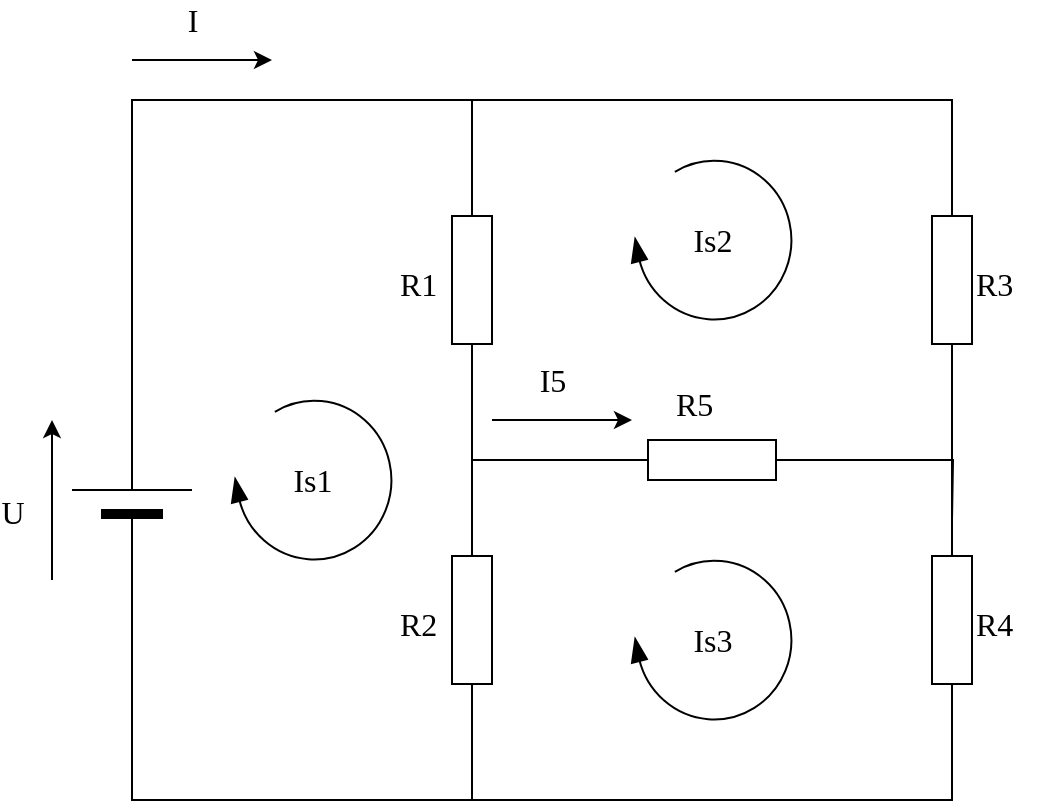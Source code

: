 <mxfile version="21.6.8" type="device" pages="3">
  <diagram name="Page-1" id="16e2658f-23c8-b752-8be9-c03fbebb8bbe">
    <mxGraphModel dx="954" dy="674" grid="1" gridSize="10" guides="1" tooltips="1" connect="1" arrows="1" fold="1" page="1" pageScale="1" pageWidth="1100" pageHeight="850" background="none" math="0" shadow="0">
      <root>
        <mxCell id="0" />
        <mxCell id="1" parent="0" />
        <mxCell id="6d250d948d6a1778-7" style="edgeStyle=orthogonalEdgeStyle;rounded=0;html=1;exitX=1;exitY=0.5;exitPerimeter=0;entryX=1;entryY=0.5;entryPerimeter=0;labelBackgroundColor=none;startArrow=none;startFill=0;startSize=5;endArrow=none;endFill=0;endSize=5;jettySize=auto;orthogonalLoop=1;strokeWidth=1;fontFamily=Verdana;fontSize=12" parent="1" source="6d250d948d6a1778-1" target="6d250d948d6a1778-2" edge="1">
          <mxGeometry relative="1" as="geometry">
            <Array as="points">
              <mxPoint x="230" y="120" />
              <mxPoint x="400" y="120" />
            </Array>
          </mxGeometry>
        </mxCell>
        <mxCell id="6d250d948d6a1778-8" style="edgeStyle=orthogonalEdgeStyle;rounded=0;html=1;exitX=1;exitY=0.5;exitPerimeter=0;entryX=1;entryY=0.5;entryPerimeter=0;labelBackgroundColor=none;startArrow=none;startFill=0;startSize=5;endArrow=none;endFill=0;endSize=5;jettySize=auto;orthogonalLoop=1;strokeWidth=1;fontFamily=Verdana;fontSize=12" parent="1" source="6d250d948d6a1778-1" target="6d250d948d6a1778-3" edge="1">
          <mxGeometry relative="1" as="geometry">
            <Array as="points">
              <mxPoint x="230" y="120" />
              <mxPoint x="640" y="120" />
            </Array>
          </mxGeometry>
        </mxCell>
        <mxCell id="6d250d948d6a1778-1" value="" style="verticalLabelPosition=bottom;shadow=0;dashed=0;align=center;fillColor=#000000;html=1;verticalAlign=top;strokeWidth=1;shape=mxgraph.electrical.miscellaneous.monocell_battery;rounded=1;comic=0;labelBackgroundColor=none;fontFamily=Verdana;fontSize=12;rotation=-90;" parent="1" vertex="1">
          <mxGeometry x="180" y="290" width="100" height="60" as="geometry" />
        </mxCell>
        <mxCell id="6d250d948d6a1778-11" style="edgeStyle=orthogonalEdgeStyle;rounded=0;html=1;exitX=0;exitY=0.5;exitPerimeter=0;entryX=0;entryY=0.5;entryPerimeter=0;labelBackgroundColor=none;startArrow=none;startFill=0;startSize=5;endArrow=none;endFill=0;endSize=5;jettySize=auto;orthogonalLoop=1;strokeWidth=1;fontFamily=Verdana;fontSize=12" parent="1" source="6d250d948d6a1778-2" target="6d250d948d6a1778-6" edge="1">
          <mxGeometry relative="1" as="geometry" />
        </mxCell>
        <mxCell id="6d250d948d6a1778-12" style="edgeStyle=orthogonalEdgeStyle;rounded=0;html=1;exitX=0;exitY=0.5;exitPerimeter=0;entryX=1;entryY=0.5;entryPerimeter=0;labelBackgroundColor=none;startArrow=none;startFill=0;startSize=5;endArrow=none;endFill=0;endSize=5;jettySize=auto;orthogonalLoop=1;strokeWidth=1;fontFamily=Verdana;fontSize=12" parent="1" source="6d250d948d6a1778-2" target="6d250d948d6a1778-4" edge="1">
          <mxGeometry relative="1" as="geometry" />
        </mxCell>
        <mxCell id="6d250d948d6a1778-2" value="" style="verticalLabelPosition=bottom;shadow=0;dashed=0;align=center;html=1;verticalAlign=top;strokeWidth=1;shape=mxgraph.electrical.resistors.resistor_1;rounded=1;comic=0;labelBackgroundColor=none;fontFamily=Verdana;fontSize=12;rotation=-90;" parent="1" vertex="1">
          <mxGeometry x="350" y="200" width="100" height="20" as="geometry" />
        </mxCell>
        <mxCell id="6d250d948d6a1778-9" style="edgeStyle=orthogonalEdgeStyle;rounded=0;html=1;exitX=0;exitY=0.5;exitPerimeter=0;entryX=1;entryY=0.5;entryPerimeter=0;labelBackgroundColor=none;startArrow=none;startFill=0;startSize=5;endArrow=none;endFill=0;endSize=5;jettySize=auto;orthogonalLoop=1;strokeWidth=1;fontFamily=Verdana;fontSize=12" parent="1" source="6d250d948d6a1778-3" target="6d250d948d6a1778-5" edge="1">
          <mxGeometry relative="1" as="geometry" />
        </mxCell>
        <mxCell id="6d250d948d6a1778-3" value="" style="verticalLabelPosition=bottom;shadow=0;dashed=0;align=center;html=1;verticalAlign=top;strokeWidth=1;shape=mxgraph.electrical.resistors.resistor_1;rounded=1;comic=0;labelBackgroundColor=none;fontFamily=Verdana;fontSize=12;rotation=-90;" parent="1" vertex="1">
          <mxGeometry x="590" y="200" width="100" height="20" as="geometry" />
        </mxCell>
        <mxCell id="6d250d948d6a1778-13" style="edgeStyle=orthogonalEdgeStyle;rounded=0;html=1;exitX=0;exitY=0.5;exitPerimeter=0;entryX=0;entryY=0.5;entryPerimeter=0;labelBackgroundColor=none;startArrow=none;startFill=0;startSize=5;endArrow=none;endFill=0;endSize=5;jettySize=auto;orthogonalLoop=1;strokeWidth=1;fontFamily=Verdana;fontSize=12" parent="1" source="6d250d948d6a1778-4" target="6d250d948d6a1778-1" edge="1">
          <mxGeometry relative="1" as="geometry">
            <Array as="points">
              <mxPoint x="400" y="470" />
              <mxPoint x="230" y="470" />
            </Array>
          </mxGeometry>
        </mxCell>
        <mxCell id="6d250d948d6a1778-4" value="" style="verticalLabelPosition=bottom;shadow=0;dashed=0;align=center;html=1;verticalAlign=top;strokeWidth=1;shape=mxgraph.electrical.resistors.resistor_1;rounded=1;comic=0;labelBackgroundColor=none;fontFamily=Verdana;fontSize=12;rotation=-90;" parent="1" vertex="1">
          <mxGeometry x="350" y="370" width="100" height="20" as="geometry" />
        </mxCell>
        <mxCell id="6d250d948d6a1778-14" style="edgeStyle=orthogonalEdgeStyle;rounded=0;html=1;exitX=0;exitY=0.5;exitPerimeter=0;entryX=0;entryY=0.5;entryPerimeter=0;labelBackgroundColor=none;startArrow=none;startFill=0;startSize=5;endArrow=none;endFill=0;endSize=5;jettySize=auto;orthogonalLoop=1;strokeWidth=1;fontFamily=Verdana;fontSize=12" parent="1" source="6d250d948d6a1778-5" target="6d250d948d6a1778-1" edge="1">
          <mxGeometry relative="1" as="geometry">
            <Array as="points">
              <mxPoint x="640" y="470" />
              <mxPoint x="230" y="470" />
            </Array>
          </mxGeometry>
        </mxCell>
        <mxCell id="6d250d948d6a1778-5" value="" style="verticalLabelPosition=bottom;shadow=0;dashed=0;align=center;html=1;verticalAlign=top;strokeWidth=1;shape=mxgraph.electrical.resistors.resistor_1;rounded=1;comic=0;labelBackgroundColor=none;fontFamily=Verdana;fontSize=12;rotation=-90;" parent="1" vertex="1">
          <mxGeometry x="590" y="370" width="100" height="20" as="geometry" />
        </mxCell>
        <mxCell id="6d250d948d6a1778-10" style="edgeStyle=orthogonalEdgeStyle;rounded=0;html=1;exitX=1;exitY=0.5;exitPerimeter=0;labelBackgroundColor=none;startArrow=none;startFill=0;startSize=5;endArrow=none;endFill=0;endSize=5;jettySize=auto;orthogonalLoop=1;strokeWidth=1;fontFamily=Verdana;fontSize=12" parent="1" source="6d250d948d6a1778-6" edge="1">
          <mxGeometry relative="1" as="geometry">
            <mxPoint x="640" y="330" as="targetPoint" />
          </mxGeometry>
        </mxCell>
        <mxCell id="6d250d948d6a1778-6" value="" style="verticalLabelPosition=bottom;shadow=0;dashed=0;align=center;fillColor=#ffffff;html=1;verticalAlign=top;strokeWidth=1;shape=mxgraph.electrical.resistors.resistor_1;rounded=1;comic=0;labelBackgroundColor=none;fontFamily=Verdana;fontSize=12;fontColor=#000000;rotation=0;" parent="1" vertex="1">
          <mxGeometry x="470" y="290" width="100" height="20" as="geometry" />
        </mxCell>
        <mxCell id="6d250d948d6a1778-16" value="R1" style="text;html=1;resizable=0;points=[];autosize=1;align=left;verticalAlign=top;spacingTop=-4;fontSize=16;fontFamily=Verdana" parent="1" vertex="1">
          <mxGeometry x="362" y="200" width="40" height="20" as="geometry" />
        </mxCell>
        <mxCell id="6d250d948d6a1778-17" value="R2" style="text;html=1;resizable=0;points=[];autosize=1;align=left;verticalAlign=top;spacingTop=-4;fontSize=16;fontFamily=Verdana" parent="1" vertex="1">
          <mxGeometry x="362" y="370" width="40" height="20" as="geometry" />
        </mxCell>
        <mxCell id="6d250d948d6a1778-18" value="R5" style="text;html=1;resizable=0;points=[];autosize=1;align=left;verticalAlign=top;spacingTop=-4;fontSize=16;fontFamily=Verdana" parent="1" vertex="1">
          <mxGeometry x="500" y="260" width="40" height="20" as="geometry" />
        </mxCell>
        <mxCell id="6d250d948d6a1778-19" value="R3" style="text;html=1;resizable=0;points=[];autosize=1;align=left;verticalAlign=top;spacingTop=-4;fontSize=16;fontFamily=Verdana" parent="1" vertex="1">
          <mxGeometry x="650" y="200" width="40" height="20" as="geometry" />
        </mxCell>
        <mxCell id="6d250d948d6a1778-20" value="R4" style="text;html=1;resizable=0;points=[];autosize=1;align=left;verticalAlign=top;spacingTop=-4;fontSize=16;fontFamily=Verdana" parent="1" vertex="1">
          <mxGeometry x="650" y="370" width="40" height="20" as="geometry" />
        </mxCell>
        <mxCell id="6d250d948d6a1778-21" value="I" style="endArrow=classic;html=1;labelBackgroundColor=none;strokeWidth=1;fontFamily=Verdana;fontSize=16" parent="1" edge="1">
          <mxGeometry x="-0.143" y="20" width="50" height="50" relative="1" as="geometry">
            <mxPoint x="230" y="100" as="sourcePoint" />
            <mxPoint x="300" y="100" as="targetPoint" />
            <mxPoint as="offset" />
          </mxGeometry>
        </mxCell>
        <mxCell id="6d250d948d6a1778-22" value="U" style="endArrow=classic;html=1;labelBackgroundColor=none;strokeWidth=1;fontFamily=Verdana;fontSize=16" parent="1" edge="1">
          <mxGeometry x="-0.143" y="20" width="50" height="50" relative="1" as="geometry">
            <mxPoint x="190" y="360" as="sourcePoint" />
            <mxPoint x="190" y="280" as="targetPoint" />
            <mxPoint as="offset" />
          </mxGeometry>
        </mxCell>
        <mxCell id="6d250d948d6a1778-23" value="I5" style="endArrow=classic;html=1;labelBackgroundColor=none;strokeWidth=1;fontFamily=Verdana;fontSize=16" parent="1" edge="1">
          <mxGeometry x="-0.143" y="20" width="50" height="50" relative="1" as="geometry">
            <mxPoint x="410" y="280" as="sourcePoint" />
            <mxPoint x="480" y="280" as="targetPoint" />
            <mxPoint as="offset" />
          </mxGeometry>
        </mxCell>
        <mxCell id="6d250d948d6a1778-24" value="Is1" style="verticalLabelPosition=middle;html=1;verticalAlign=middle;strokeWidth=1;shape=mxgraph.lean_mapping.physical_pull;rounded=1;shadow=0;comic=0;labelBackgroundColor=none;fillColor=#000000;fontFamily=Verdana;fontSize=16;align=center;flipH=1;labelPosition=center;" parent="1" vertex="1">
          <mxGeometry x="280" y="270" width="80" height="80" as="geometry" />
        </mxCell>
        <mxCell id="6d250d948d6a1778-25" value="Is2" style="verticalLabelPosition=middle;html=1;verticalAlign=middle;strokeWidth=1;shape=mxgraph.lean_mapping.physical_pull;rounded=1;shadow=0;comic=0;labelBackgroundColor=none;fillColor=#000000;fontFamily=Verdana;fontSize=16;align=center;flipH=1;labelPosition=center;" parent="1" vertex="1">
          <mxGeometry x="480" y="150" width="80" height="80" as="geometry" />
        </mxCell>
        <mxCell id="6d250d948d6a1778-26" value="Is3" style="verticalLabelPosition=middle;html=1;verticalAlign=middle;strokeWidth=1;shape=mxgraph.lean_mapping.physical_pull;rounded=1;shadow=0;comic=0;labelBackgroundColor=none;fillColor=#000000;fontFamily=Verdana;fontSize=16;align=center;flipH=1;labelPosition=center;" parent="1" vertex="1">
          <mxGeometry x="480" y="350" width="80" height="80" as="geometry" />
        </mxCell>
      </root>
    </mxGraphModel>
  </diagram>
  <diagram id="ERiNTT48xR3btgcEQMKq" name="Page-2">
    <mxGraphModel dx="954" dy="674" grid="1" gridSize="10" guides="1" tooltips="1" connect="1" arrows="1" fold="1" page="1" pageScale="1" pageWidth="827" pageHeight="1169" math="1" shadow="0">
      <root>
        <mxCell id="0" />
        <mxCell id="1" parent="0" />
        <mxCell id="i333OXiYysNbMp9Z2vId-5" style="edgeStyle=orthogonalEdgeStyle;rounded=0;orthogonalLoop=1;jettySize=auto;html=1;exitX=0;exitY=0.5;exitDx=0;exitDy=0;exitPerimeter=0;entryX=0.5;entryY=0;entryDx=0;entryDy=0;entryPerimeter=0;endArrow=none;endFill=0;strokeWidth=3;" edge="1" parent="1" source="i333OXiYysNbMp9Z2vId-1">
          <mxGeometry relative="1" as="geometry">
            <mxPoint x="290" y="380" as="targetPoint" />
          </mxGeometry>
        </mxCell>
        <mxCell id="i333OXiYysNbMp9Z2vId-7" style="edgeStyle=orthogonalEdgeStyle;rounded=0;orthogonalLoop=1;jettySize=auto;html=1;exitX=1;exitY=0.5;exitDx=0;exitDy=0;exitPerimeter=0;entryX=0;entryY=0.5;entryDx=0;entryDy=0;entryPerimeter=0;endArrow=none;endFill=0;strokeWidth=3;" edge="1" parent="1" source="i333OXiYysNbMp9Z2vId-1" target="i333OXiYysNbMp9Z2vId-2">
          <mxGeometry relative="1" as="geometry" />
        </mxCell>
        <mxCell id="i333OXiYysNbMp9Z2vId-1" value="" style="pointerEvents=1;verticalLabelPosition=bottom;shadow=0;dashed=0;align=center;html=1;verticalAlign=top;shape=mxgraph.electrical.resistors.resistor_2;strokeWidth=3;" vertex="1" parent="1">
          <mxGeometry x="360" y="320" width="100" height="20" as="geometry" />
        </mxCell>
        <mxCell id="i333OXiYysNbMp9Z2vId-9" style="edgeStyle=orthogonalEdgeStyle;rounded=0;orthogonalLoop=1;jettySize=auto;html=1;exitX=1;exitY=0.5;exitDx=0;exitDy=0;exitPerimeter=0;entryX=0.58;entryY=0.935;entryDx=0;entryDy=0;entryPerimeter=0;strokeWidth=3;endArrow=none;endFill=0;" edge="1" parent="1" source="i333OXiYysNbMp9Z2vId-2" target="i333OXiYysNbMp9Z2vId-8">
          <mxGeometry relative="1" as="geometry">
            <Array as="points">
              <mxPoint x="510" y="470" />
              <mxPoint x="291" y="470" />
            </Array>
          </mxGeometry>
        </mxCell>
        <mxCell id="i333OXiYysNbMp9Z2vId-2" value="" style="pointerEvents=1;verticalLabelPosition=bottom;shadow=0;dashed=0;align=center;html=1;verticalAlign=top;shape=mxgraph.electrical.resistors.resistor_2;rotation=90;strokeWidth=3;" vertex="1" parent="1">
          <mxGeometry x="460" y="390" width="100" height="20" as="geometry" />
        </mxCell>
        <mxCell id="i333OXiYysNbMp9Z2vId-8" value="" style="pointerEvents=1;verticalLabelPosition=bottom;shadow=0;dashed=0;align=center;html=1;verticalAlign=top;shape=mxgraph.electrical.signal_sources.dc_source_1;strokeWidth=3;" vertex="1" parent="1">
          <mxGeometry x="250" y="370" width="70" height="75" as="geometry" />
        </mxCell>
        <mxCell id="i333OXiYysNbMp9Z2vId-10" value="&lt;font style=&quot;font-size: 16px;&quot;&gt;`R_1`&lt;/font&gt;" style="text;html=1;align=center;verticalAlign=middle;resizable=0;points=[];autosize=1;strokeColor=none;fillColor=none;" vertex="1" parent="1">
          <mxGeometry x="370" y="268" width="60" height="30" as="geometry" />
        </mxCell>
        <mxCell id="i333OXiYysNbMp9Z2vId-11" value="&lt;font style=&quot;font-size: 16px;&quot;&gt;`R_2`&lt;/font&gt;" style="text;html=1;align=center;verticalAlign=middle;resizable=0;points=[];autosize=1;strokeColor=none;fillColor=none;" vertex="1" parent="1">
          <mxGeometry x="520" y="385" width="60" height="30" as="geometry" />
        </mxCell>
        <mxCell id="i333OXiYysNbMp9Z2vId-12" value="&lt;font style=&quot;font-size: 16px;&quot;&gt;`V_s`&lt;/font&gt;" style="text;html=1;align=center;verticalAlign=middle;resizable=0;points=[];autosize=1;strokeColor=none;fillColor=none;" vertex="1" parent="1">
          <mxGeometry x="190" y="388" width="60" height="30" as="geometry" />
        </mxCell>
        <mxCell id="i333OXiYysNbMp9Z2vId-16" value="" style="endArrow=classic;html=1;rounded=0;strokeWidth=4;fillColor=#e51400;strokeColor=#B20000;" edge="1" parent="1">
          <mxGeometry width="50" height="50" relative="1" as="geometry">
            <mxPoint x="240" y="280" as="sourcePoint" />
            <mxPoint x="280" y="320" as="targetPoint" />
          </mxGeometry>
        </mxCell>
        <mxCell id="i333OXiYysNbMp9Z2vId-17" value="&lt;span style=&quot;font-size: 18px;&quot;&gt;Node &#39;1&#39;&lt;/span&gt;" style="text;html=1;align=center;verticalAlign=middle;resizable=0;points=[];autosize=1;strokeColor=none;fillColor=none;" vertex="1" parent="1">
          <mxGeometry x="165" y="243" width="90" height="40" as="geometry" />
        </mxCell>
        <mxCell id="i333OXiYysNbMp9Z2vId-18" value="" style="endArrow=classic;html=1;rounded=0;strokeWidth=4;fillColor=#e51400;strokeColor=#B20000;" edge="1" parent="1">
          <mxGeometry width="50" height="50" relative="1" as="geometry">
            <mxPoint x="580" y="270" as="sourcePoint" />
            <mxPoint x="520" y="320" as="targetPoint" />
          </mxGeometry>
        </mxCell>
        <mxCell id="i333OXiYysNbMp9Z2vId-19" value="&lt;span style=&quot;font-size: 18px;&quot;&gt;Node &#39;2&#39;&lt;/span&gt;" style="text;html=1;align=center;verticalAlign=middle;resizable=0;points=[];autosize=1;strokeColor=none;fillColor=none;" vertex="1" parent="1">
          <mxGeometry x="580" y="240" width="90" height="40" as="geometry" />
        </mxCell>
        <mxCell id="i333OXiYysNbMp9Z2vId-20" value="" style="endArrow=classic;html=1;rounded=0;strokeWidth=4;fillColor=#e51400;strokeColor=#B20000;" edge="1" parent="1">
          <mxGeometry width="50" height="50" relative="1" as="geometry">
            <mxPoint x="460" y="500" as="sourcePoint" />
            <mxPoint x="390" y="480" as="targetPoint" />
          </mxGeometry>
        </mxCell>
        <mxCell id="i333OXiYysNbMp9Z2vId-21" value="&lt;span style=&quot;font-size: 18px;&quot;&gt;Node &#39;GND&#39;&lt;/span&gt;" style="text;html=1;align=center;verticalAlign=middle;resizable=0;points=[];autosize=1;strokeColor=none;fillColor=none;" vertex="1" parent="1">
          <mxGeometry x="450" y="480" width="120" height="40" as="geometry" />
        </mxCell>
        <mxCell id="i333OXiYysNbMp9Z2vId-22" value="" style="endArrow=classic;html=1;rounded=0;strokeWidth=3;" edge="1" parent="1">
          <mxGeometry width="50" height="50" relative="1" as="geometry">
            <mxPoint x="330" y="370" as="sourcePoint" />
            <mxPoint x="330" y="430" as="targetPoint" />
          </mxGeometry>
        </mxCell>
        <mxCell id="i333OXiYysNbMp9Z2vId-23" value="&lt;font style=&quot;font-size: 16px;&quot;&gt;`I_s`&lt;/font&gt;" style="text;html=1;align=center;verticalAlign=middle;resizable=0;points=[];autosize=1;strokeColor=none;fillColor=none;" vertex="1" parent="1">
          <mxGeometry x="320" y="380" width="60" height="30" as="geometry" />
        </mxCell>
      </root>
    </mxGraphModel>
  </diagram>
  <diagram id="erhX5MUEMNHfQjiT6QMp" name="Page-3">
    <mxGraphModel dx="954" dy="674" grid="1" gridSize="10" guides="1" tooltips="1" connect="1" arrows="1" fold="1" page="1" pageScale="1" pageWidth="827" pageHeight="1169" math="1" shadow="0">
      <root>
        <mxCell id="0" />
        <mxCell id="1" parent="0" />
        <mxCell id="0bEOkKY82hUJe_hc6dHf-17" style="edgeStyle=orthogonalEdgeStyle;rounded=0;orthogonalLoop=1;jettySize=auto;html=1;exitX=1;exitY=0.5;exitDx=0;exitDy=0;exitPerimeter=0;entryX=0;entryY=0.5;entryDx=0;entryDy=0;endArrow=none;endFill=0;strokeWidth=3;" edge="1" parent="1" source="0bEOkKY82hUJe_hc6dHf-1" target="0bEOkKY82hUJe_hc6dHf-11">
          <mxGeometry relative="1" as="geometry" />
        </mxCell>
        <mxCell id="0bEOkKY82hUJe_hc6dHf-1" value="" style="pointerEvents=1;verticalLabelPosition=bottom;shadow=0;dashed=0;align=center;html=1;verticalAlign=top;shape=mxgraph.electrical.resistors.resistor_2;strokeWidth=3;" vertex="1" parent="1">
          <mxGeometry x="200" y="230" width="100" height="20" as="geometry" />
        </mxCell>
        <mxCell id="0bEOkKY82hUJe_hc6dHf-20" style="edgeStyle=orthogonalEdgeStyle;rounded=0;orthogonalLoop=1;jettySize=auto;html=1;exitX=1;exitY=0.5;exitDx=0;exitDy=0;exitPerimeter=0;entryX=0;entryY=0.5;entryDx=0;entryDy=0;endArrow=none;endFill=0;strokeWidth=3;" edge="1" parent="1" source="0bEOkKY82hUJe_hc6dHf-2" target="0bEOkKY82hUJe_hc6dHf-12">
          <mxGeometry relative="1" as="geometry" />
        </mxCell>
        <mxCell id="0bEOkKY82hUJe_hc6dHf-2" value="" style="pointerEvents=1;verticalLabelPosition=bottom;shadow=0;dashed=0;align=center;html=1;verticalAlign=top;shape=mxgraph.electrical.resistors.resistor_2;strokeWidth=3;" vertex="1" parent="1">
          <mxGeometry x="400" y="230" width="100" height="20" as="geometry" />
        </mxCell>
        <mxCell id="0bEOkKY82hUJe_hc6dHf-19" style="edgeStyle=orthogonalEdgeStyle;rounded=0;orthogonalLoop=1;jettySize=auto;html=1;exitX=0;exitY=0.5;exitDx=0;exitDy=0;exitPerimeter=0;entryX=0.5;entryY=1;entryDx=0;entryDy=0;endArrow=none;endFill=0;strokeWidth=3;" edge="1" parent="1" source="0bEOkKY82hUJe_hc6dHf-3" target="0bEOkKY82hUJe_hc6dHf-11">
          <mxGeometry relative="1" as="geometry" />
        </mxCell>
        <mxCell id="0bEOkKY82hUJe_hc6dHf-22" style="edgeStyle=orthogonalEdgeStyle;rounded=0;orthogonalLoop=1;jettySize=auto;html=1;exitX=1;exitY=0.5;exitDx=0;exitDy=0;exitPerimeter=0;entryX=0.5;entryY=0;entryDx=0;entryDy=0;endArrow=none;endFill=0;strokeWidth=3;" edge="1" parent="1" source="0bEOkKY82hUJe_hc6dHf-3" target="0bEOkKY82hUJe_hc6dHf-13">
          <mxGeometry relative="1" as="geometry" />
        </mxCell>
        <mxCell id="0bEOkKY82hUJe_hc6dHf-3" value="" style="pointerEvents=1;verticalLabelPosition=bottom;shadow=0;dashed=0;align=center;html=1;verticalAlign=top;shape=mxgraph.electrical.resistors.resistor_2;rotation=90;strokeWidth=3;" vertex="1" parent="1">
          <mxGeometry x="310" y="320" width="100" height="20" as="geometry" />
        </mxCell>
        <mxCell id="0bEOkKY82hUJe_hc6dHf-15" style="edgeStyle=orthogonalEdgeStyle;rounded=0;orthogonalLoop=1;jettySize=auto;html=1;exitX=0.5;exitY=0;exitDx=0;exitDy=0;entryX=0.5;entryY=1;entryDx=0;entryDy=0;endArrow=none;endFill=0;strokeWidth=3;" edge="1" parent="1" source="0bEOkKY82hUJe_hc6dHf-5" target="0bEOkKY82hUJe_hc6dHf-10">
          <mxGeometry relative="1" as="geometry" />
        </mxCell>
        <mxCell id="0bEOkKY82hUJe_hc6dHf-24" style="edgeStyle=orthogonalEdgeStyle;rounded=0;orthogonalLoop=1;jettySize=auto;html=1;exitX=0.5;exitY=1;exitDx=0;exitDy=0;entryX=0;entryY=0.5;entryDx=0;entryDy=0;endArrow=none;endFill=0;strokeWidth=3;" edge="1" parent="1" source="0bEOkKY82hUJe_hc6dHf-5" target="0bEOkKY82hUJe_hc6dHf-13">
          <mxGeometry relative="1" as="geometry" />
        </mxCell>
        <mxCell id="0bEOkKY82hUJe_hc6dHf-5" value="&lt;font style=&quot;font-size: 24px;&quot;&gt;+&lt;br&gt;&lt;br&gt;-&lt;/font&gt;" style="ellipse;whiteSpace=wrap;html=1;aspect=fixed;strokeWidth=3;" vertex="1" parent="1">
          <mxGeometry x="125" y="280" width="80" height="80" as="geometry" />
        </mxCell>
        <mxCell id="0bEOkKY82hUJe_hc6dHf-16" style="edgeStyle=orthogonalEdgeStyle;rounded=0;orthogonalLoop=1;jettySize=auto;html=1;exitX=1;exitY=0.5;exitDx=0;exitDy=0;entryX=0;entryY=0.5;entryDx=0;entryDy=0;entryPerimeter=0;endArrow=none;endFill=0;strokeWidth=3;" edge="1" parent="1" source="0bEOkKY82hUJe_hc6dHf-10" target="0bEOkKY82hUJe_hc6dHf-1">
          <mxGeometry relative="1" as="geometry" />
        </mxCell>
        <mxCell id="0bEOkKY82hUJe_hc6dHf-10" value="" style="ellipse;whiteSpace=wrap;html=1;aspect=fixed;fillColor=#e51400;fontColor=#ffffff;strokeColor=#B20000;strokeWidth=3;" vertex="1" parent="1">
          <mxGeometry x="160" y="235" width="10" height="10" as="geometry" />
        </mxCell>
        <mxCell id="0bEOkKY82hUJe_hc6dHf-18" style="edgeStyle=orthogonalEdgeStyle;rounded=0;orthogonalLoop=1;jettySize=auto;html=1;exitX=1;exitY=0.5;exitDx=0;exitDy=0;entryX=0;entryY=0.5;entryDx=0;entryDy=0;entryPerimeter=0;endArrow=none;endFill=0;strokeWidth=3;" edge="1" parent="1" source="0bEOkKY82hUJe_hc6dHf-11" target="0bEOkKY82hUJe_hc6dHf-2">
          <mxGeometry relative="1" as="geometry" />
        </mxCell>
        <mxCell id="0bEOkKY82hUJe_hc6dHf-11" value="" style="ellipse;whiteSpace=wrap;html=1;aspect=fixed;fillColor=#e51400;fontColor=#ffffff;strokeColor=#B20000;strokeWidth=3;" vertex="1" parent="1">
          <mxGeometry x="355" y="235" width="10" height="10" as="geometry" />
        </mxCell>
        <mxCell id="0bEOkKY82hUJe_hc6dHf-35" style="edgeStyle=orthogonalEdgeStyle;rounded=0;orthogonalLoop=1;jettySize=auto;html=1;exitX=0.5;exitY=1;exitDx=0;exitDy=0;strokeWidth=3;endArrow=none;endFill=0;" edge="1" parent="1" source="0bEOkKY82hUJe_hc6dHf-12" target="0bEOkKY82hUJe_hc6dHf-34">
          <mxGeometry relative="1" as="geometry" />
        </mxCell>
        <mxCell id="0bEOkKY82hUJe_hc6dHf-12" value="" style="ellipse;whiteSpace=wrap;html=1;aspect=fixed;fillColor=#e51400;fontColor=#ffffff;strokeColor=#B20000;strokeWidth=3;" vertex="1" parent="1">
          <mxGeometry x="525" y="235" width="10" height="10" as="geometry" />
        </mxCell>
        <mxCell id="0bEOkKY82hUJe_hc6dHf-36" style="edgeStyle=orthogonalEdgeStyle;rounded=0;orthogonalLoop=1;jettySize=auto;html=1;exitX=1;exitY=0.5;exitDx=0;exitDy=0;entryX=1;entryY=0.5;entryDx=0;entryDy=0;entryPerimeter=0;strokeWidth=3;endArrow=none;endFill=0;" edge="1" parent="1" source="0bEOkKY82hUJe_hc6dHf-13" target="0bEOkKY82hUJe_hc6dHf-34">
          <mxGeometry relative="1" as="geometry" />
        </mxCell>
        <mxCell id="0bEOkKY82hUJe_hc6dHf-13" value="" style="ellipse;whiteSpace=wrap;html=1;aspect=fixed;fillColor=#e51400;fontColor=#ffffff;strokeColor=#B20000;strokeWidth=3;" vertex="1" parent="1">
          <mxGeometry x="355" y="430" width="10" height="10" as="geometry" />
        </mxCell>
        <mxCell id="0bEOkKY82hUJe_hc6dHf-25" value="&lt;font style=&quot;font-size: 24px;&quot;&gt;10 V&lt;/font&gt;" style="text;html=1;align=center;verticalAlign=middle;resizable=0;points=[];autosize=1;strokeColor=none;fillColor=none;" vertex="1" parent="1">
          <mxGeometry x="45" y="283" width="70" height="40" as="geometry" />
        </mxCell>
        <mxCell id="0bEOkKY82hUJe_hc6dHf-26" value="&lt;font style=&quot;font-size: 24px;&quot;&gt;`2 \Omega`&lt;/font&gt;" style="text;html=1;align=center;verticalAlign=middle;resizable=0;points=[];autosize=1;strokeColor=none;fillColor=none;" vertex="1" parent="1">
          <mxGeometry x="170" y="183" width="140" height="40" as="geometry" />
        </mxCell>
        <mxCell id="0bEOkKY82hUJe_hc6dHf-27" value="&lt;font style=&quot;font-size: 24px;&quot;&gt;`3 \Omega`&lt;/font&gt;" style="text;html=1;align=center;verticalAlign=middle;resizable=0;points=[];autosize=1;strokeColor=none;fillColor=none;" vertex="1" parent="1">
          <mxGeometry x="330" y="310" width="140" height="40" as="geometry" />
        </mxCell>
        <mxCell id="0bEOkKY82hUJe_hc6dHf-28" value="&lt;font style=&quot;font-size: 24px;&quot;&gt;`5 \Omega`&lt;/font&gt;" style="text;html=1;align=center;verticalAlign=middle;resizable=0;points=[];autosize=1;strokeColor=none;fillColor=none;" vertex="1" parent="1">
          <mxGeometry x="380" y="183" width="140" height="40" as="geometry" />
        </mxCell>
        <mxCell id="0bEOkKY82hUJe_hc6dHf-30" value="&lt;font style=&quot;font-size: 24px;&quot;&gt;`n_1`&lt;/font&gt;" style="text;html=1;align=center;verticalAlign=middle;resizable=0;points=[];autosize=1;fontColor=#FF0000;" vertex="1" parent="1">
          <mxGeometry x="110" y="195" width="80" height="40" as="geometry" />
        </mxCell>
        <mxCell id="0bEOkKY82hUJe_hc6dHf-31" value="&lt;font style=&quot;font-size: 24px;&quot;&gt;`n_2`&lt;/font&gt;" style="text;html=1;align=center;verticalAlign=middle;resizable=0;points=[];autosize=1;fontColor=#FF0000;" vertex="1" parent="1">
          <mxGeometry x="320" y="195" width="80" height="40" as="geometry" />
        </mxCell>
        <mxCell id="0bEOkKY82hUJe_hc6dHf-32" value="&lt;font style=&quot;font-size: 24px;&quot;&gt;`n_3`&lt;/font&gt;" style="text;html=1;align=center;verticalAlign=middle;resizable=0;points=[];autosize=1;fontColor=#FF0000;" vertex="1" parent="1">
          <mxGeometry x="490" y="195" width="80" height="40" as="geometry" />
        </mxCell>
        <mxCell id="0bEOkKY82hUJe_hc6dHf-33" value="&lt;font style=&quot;font-size: 24px;&quot;&gt;`GND`&lt;/font&gt;" style="text;html=1;align=center;verticalAlign=middle;resizable=0;points=[];autosize=1;fontColor=#FF0000;" vertex="1" parent="1">
          <mxGeometry x="315" y="440" width="90" height="40" as="geometry" />
        </mxCell>
        <mxCell id="0bEOkKY82hUJe_hc6dHf-34" value="" style="pointerEvents=1;verticalLabelPosition=bottom;shadow=0;dashed=0;align=center;html=1;verticalAlign=top;shape=mxgraph.electrical.signal_sources.source;aspect=fixed;points=[[0.5,0,0],[1,0.5,0],[0.5,1,0],[0,0.5,0]];elSignalType=dc1;strokeWidth=3;rotation=90;" vertex="1" parent="1">
          <mxGeometry x="500" y="300" width="60" height="60" as="geometry" />
        </mxCell>
        <mxCell id="0bEOkKY82hUJe_hc6dHf-37" value="&lt;font style=&quot;font-size: 24px;&quot;&gt;1 A&lt;/font&gt;" style="text;html=1;align=center;verticalAlign=middle;resizable=0;points=[];autosize=1;strokeColor=none;fillColor=none;" vertex="1" parent="1">
          <mxGeometry x="565" y="300" width="60" height="40" as="geometry" />
        </mxCell>
      </root>
    </mxGraphModel>
  </diagram>
</mxfile>

